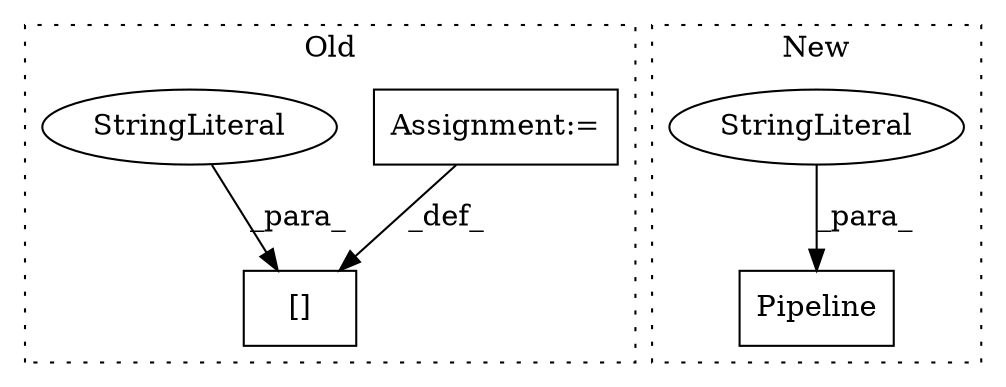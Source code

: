digraph G {
subgraph cluster0 {
1 [label="[]" a="2" s="11332,11349" l="12,1" shape="box"];
3 [label="Assignment:=" a="7" s="11350" l="1" shape="box"];
4 [label="StringLiteral" a="45" s="11344" l="5" shape="ellipse"];
label = "Old";
style="dotted";
}
subgraph cluster1 {
2 [label="Pipeline" a="32" s="11702,11719" l="9,1" shape="box"];
5 [label="StringLiteral" a="45" s="11711" l="8" shape="ellipse"];
label = "New";
style="dotted";
}
3 -> 1 [label="_def_"];
4 -> 1 [label="_para_"];
5 -> 2 [label="_para_"];
}
